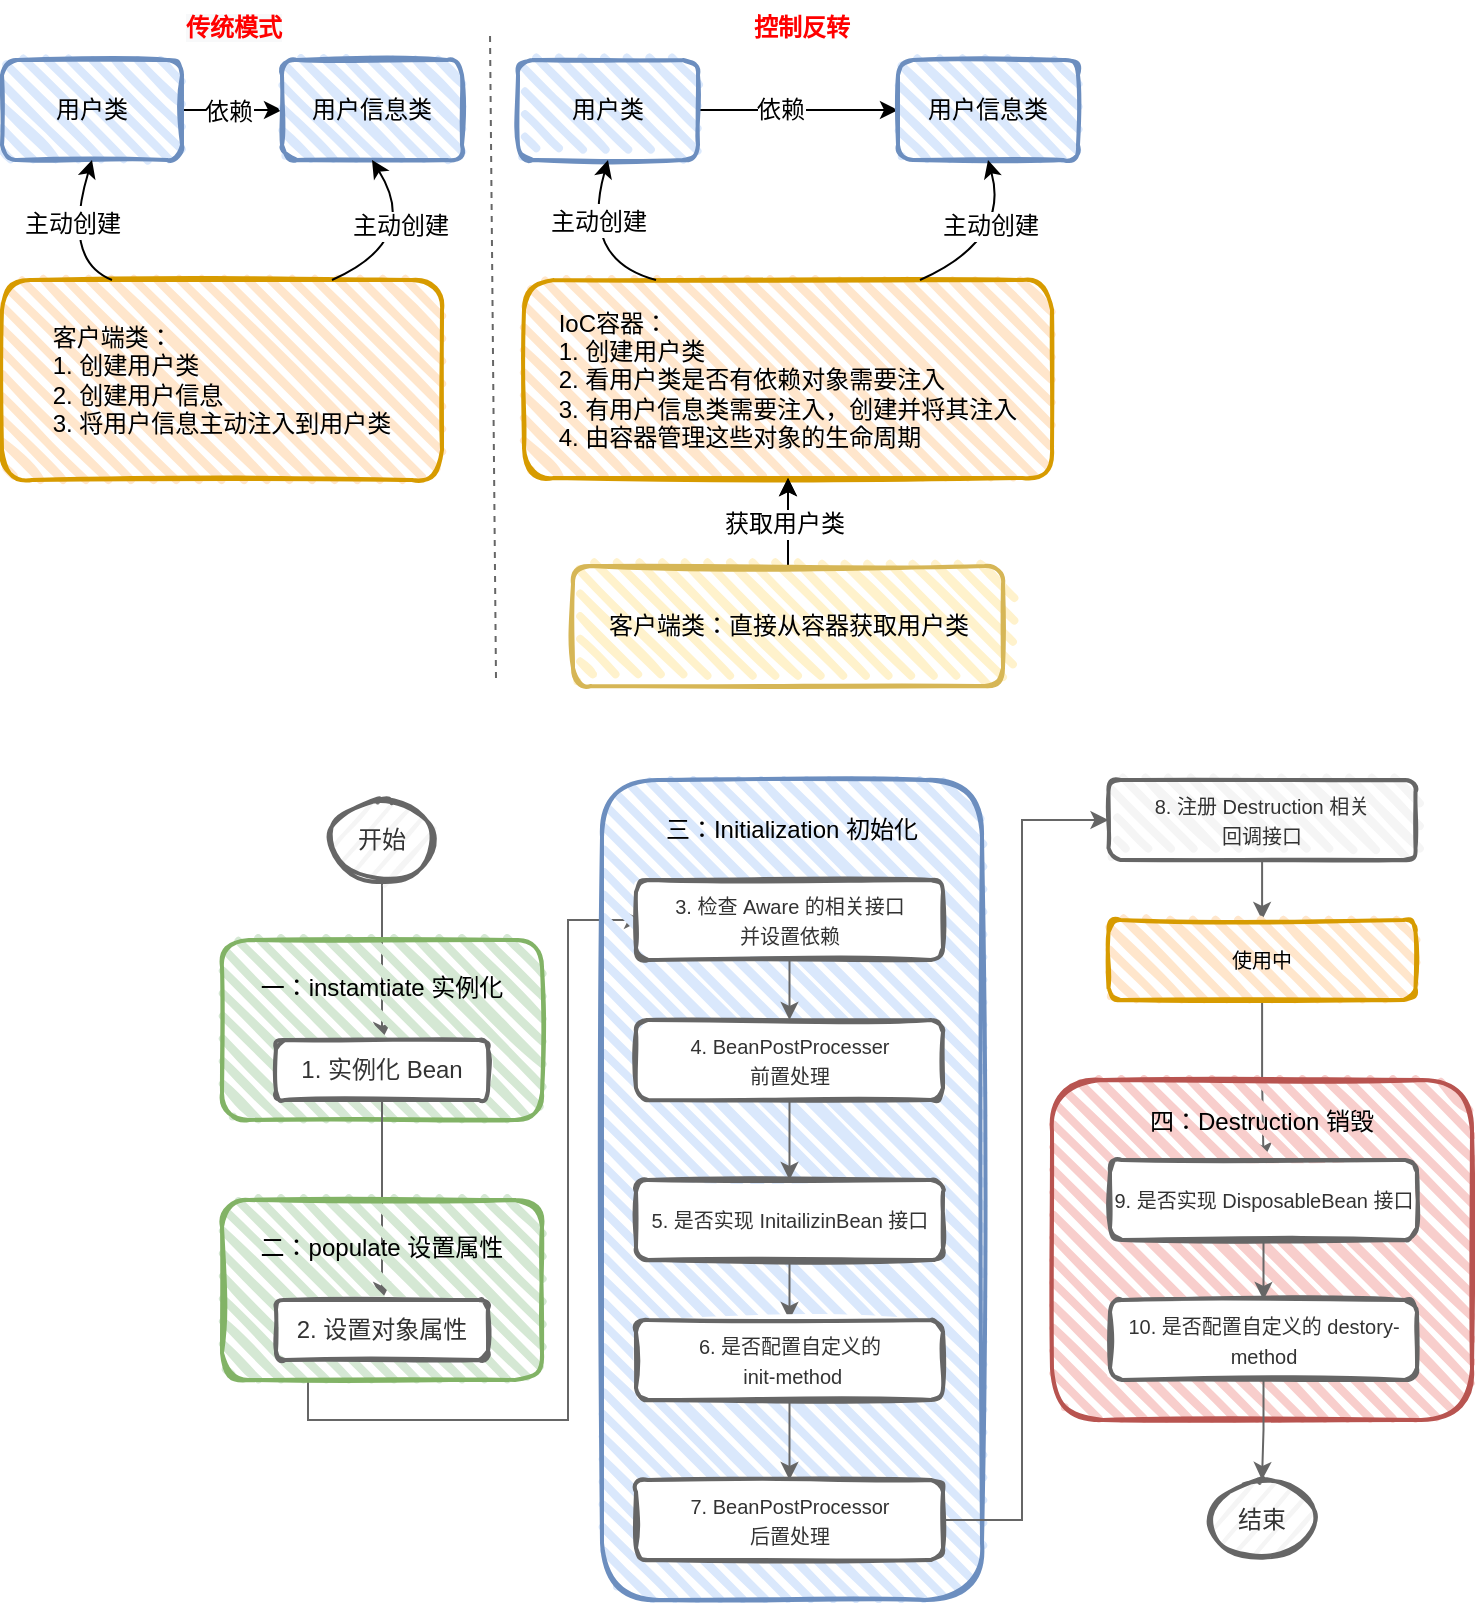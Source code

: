 <mxfile version="20.2.3" type="github">
  <diagram id="RRGLoNkaxLFfZuR8v2fn" name="第 1 页">
    <mxGraphModel dx="1019" dy="1732" grid="0" gridSize="10" guides="1" tooltips="1" connect="1" arrows="1" fold="1" page="0" pageScale="1" pageWidth="827" pageHeight="1169" math="0" shadow="0">
      <root>
        <mxCell id="0" />
        <mxCell id="1" parent="0" />
        <mxCell id="vaNRCUVq2-tZpA7xnZXh-3" value="" style="edgeStyle=orthogonalEdgeStyle;rounded=0;orthogonalLoop=1;jettySize=auto;html=1;fontSize=14;" edge="1" parent="1" source="vaNRCUVq2-tZpA7xnZXh-1" target="vaNRCUVq2-tZpA7xnZXh-2">
          <mxGeometry relative="1" as="geometry" />
        </mxCell>
        <mxCell id="vaNRCUVq2-tZpA7xnZXh-7" value="&lt;font style=&quot;font-size: 12px;&quot;&gt;依赖&lt;/font&gt;" style="edgeLabel;html=1;align=center;verticalAlign=middle;resizable=0;points=[];fontSize=14;" vertex="1" connectable="0" parent="vaNRCUVq2-tZpA7xnZXh-3">
          <mxGeometry x="-0.18" y="1" relative="1" as="geometry">
            <mxPoint x="2" y="1" as="offset" />
          </mxGeometry>
        </mxCell>
        <mxCell id="vaNRCUVq2-tZpA7xnZXh-1" value="&lt;font style=&quot;font-size: 12px;&quot;&gt;用户类&lt;/font&gt;" style="rounded=1;whiteSpace=wrap;html=1;strokeWidth=2;fillWeight=4;hachureGap=8;hachureAngle=45;fillColor=#dae8fc;sketch=1;strokeColor=#6c8ebf;" vertex="1" parent="1">
          <mxGeometry x="20" y="-1120" width="90" height="50" as="geometry" />
        </mxCell>
        <mxCell id="vaNRCUVq2-tZpA7xnZXh-2" value="&lt;font style=&quot;font-size: 12px;&quot;&gt;用户信息类&lt;/font&gt;" style="rounded=1;whiteSpace=wrap;html=1;strokeWidth=2;fillWeight=4;hachureGap=8;hachureAngle=45;fillColor=#dae8fc;sketch=1;strokeColor=#6c8ebf;" vertex="1" parent="1">
          <mxGeometry x="160" y="-1120" width="90" height="50" as="geometry" />
        </mxCell>
        <mxCell id="vaNRCUVq2-tZpA7xnZXh-4" value="&lt;div style=&quot;text-align: left;&quot;&gt;&lt;div&gt;&lt;span style=&quot;background-color: initial;&quot;&gt;&lt;font style=&quot;font-size: 12px;&quot;&gt;客户端类：&lt;/font&gt;&lt;/span&gt;&lt;/div&gt;&lt;div&gt;&lt;span style=&quot;background-color: initial;&quot;&gt;&lt;font style=&quot;font-size: 12px;&quot;&gt;1. 创建用户类&lt;/font&gt;&lt;/span&gt;&lt;/div&gt;&lt;font style=&quot;text-align: center; font-size: 12px;&quot;&gt;&lt;div style=&quot;text-align: left;&quot;&gt;&lt;span style=&quot;background-color: initial;&quot;&gt;2. 创建用户信息&lt;/span&gt;&lt;/div&gt;&lt;div style=&quot;text-align: left;&quot;&gt;&lt;span style=&quot;background-color: initial;&quot;&gt;3. 将用户信息主动注入到用户类&lt;/span&gt;&lt;/div&gt;&lt;/font&gt;&lt;/div&gt;" style="rounded=1;whiteSpace=wrap;html=1;strokeWidth=2;fillWeight=4;hachureGap=8;hachureAngle=45;fillColor=#ffe6cc;sketch=1;strokeColor=#d79b00;" vertex="1" parent="1">
          <mxGeometry x="20" y="-1010" width="220" height="100" as="geometry" />
        </mxCell>
        <mxCell id="vaNRCUVq2-tZpA7xnZXh-5" value="" style="curved=1;endArrow=classic;html=1;rounded=0;fontSize=14;exitX=0.25;exitY=0;exitDx=0;exitDy=0;entryX=0.5;entryY=1;entryDx=0;entryDy=0;" edge="1" parent="1" source="vaNRCUVq2-tZpA7xnZXh-4" target="vaNRCUVq2-tZpA7xnZXh-1">
          <mxGeometry width="50" height="50" relative="1" as="geometry">
            <mxPoint x="-20" y="-1000" as="sourcePoint" />
            <mxPoint x="30" y="-1050" as="targetPoint" />
            <Array as="points">
              <mxPoint x="50" y="-1020" />
            </Array>
          </mxGeometry>
        </mxCell>
        <mxCell id="vaNRCUVq2-tZpA7xnZXh-8" value="&lt;font style=&quot;font-size: 12px;&quot;&gt;主动创建&lt;/font&gt;" style="edgeLabel;html=1;align=center;verticalAlign=middle;resizable=0;points=[];fontSize=14;" vertex="1" connectable="0" parent="vaNRCUVq2-tZpA7xnZXh-5">
          <mxGeometry x="-0.038" y="-2" relative="1" as="geometry">
            <mxPoint y="-9" as="offset" />
          </mxGeometry>
        </mxCell>
        <mxCell id="vaNRCUVq2-tZpA7xnZXh-6" value="" style="curved=1;endArrow=classic;html=1;rounded=0;fontSize=14;exitX=0.75;exitY=0;exitDx=0;exitDy=0;entryX=0.5;entryY=1;entryDx=0;entryDy=0;" edge="1" parent="1" source="vaNRCUVq2-tZpA7xnZXh-4" target="vaNRCUVq2-tZpA7xnZXh-2">
          <mxGeometry width="50" height="50" relative="1" as="geometry">
            <mxPoint x="380" y="-1020" as="sourcePoint" />
            <mxPoint x="430" y="-1070" as="targetPoint" />
            <Array as="points">
              <mxPoint x="230" y="-1030" />
            </Array>
          </mxGeometry>
        </mxCell>
        <mxCell id="vaNRCUVq2-tZpA7xnZXh-9" value="主动创建" style="edgeLabel;html=1;align=center;verticalAlign=middle;resizable=0;points=[];fontSize=12;" vertex="1" connectable="0" parent="vaNRCUVq2-tZpA7xnZXh-6">
          <mxGeometry x="0.033" y="4" relative="1" as="geometry">
            <mxPoint x="-7" y="-9" as="offset" />
          </mxGeometry>
        </mxCell>
        <mxCell id="vaNRCUVq2-tZpA7xnZXh-11" value="" style="edgeStyle=orthogonalEdgeStyle;rounded=0;orthogonalLoop=1;jettySize=auto;html=1;fontSize=14;" edge="1" parent="1" source="vaNRCUVq2-tZpA7xnZXh-13" target="vaNRCUVq2-tZpA7xnZXh-14">
          <mxGeometry relative="1" as="geometry" />
        </mxCell>
        <mxCell id="vaNRCUVq2-tZpA7xnZXh-12" value="&lt;font style=&quot;font-size: 12px;&quot;&gt;依赖&lt;/font&gt;" style="edgeLabel;html=1;align=center;verticalAlign=middle;resizable=0;points=[];fontSize=14;" vertex="1" connectable="0" parent="vaNRCUVq2-tZpA7xnZXh-11">
          <mxGeometry x="-0.18" y="1" relative="1" as="geometry">
            <mxPoint as="offset" />
          </mxGeometry>
        </mxCell>
        <mxCell id="vaNRCUVq2-tZpA7xnZXh-13" value="&lt;font style=&quot;font-size: 12px;&quot;&gt;用户类&lt;/font&gt;" style="rounded=1;whiteSpace=wrap;html=1;strokeWidth=2;fillWeight=4;hachureGap=8;hachureAngle=45;fillColor=#dae8fc;sketch=1;strokeColor=#6c8ebf;" vertex="1" parent="1">
          <mxGeometry x="278" y="-1120" width="90" height="50" as="geometry" />
        </mxCell>
        <mxCell id="vaNRCUVq2-tZpA7xnZXh-14" value="&lt;font style=&quot;font-size: 12px;&quot;&gt;用户信息类&lt;/font&gt;" style="rounded=1;whiteSpace=wrap;html=1;strokeWidth=2;fillWeight=4;hachureGap=8;hachureAngle=45;fillColor=#dae8fc;sketch=1;strokeColor=#6c8ebf;" vertex="1" parent="1">
          <mxGeometry x="468" y="-1120" width="90" height="50" as="geometry" />
        </mxCell>
        <mxCell id="vaNRCUVq2-tZpA7xnZXh-15" value="&lt;div style=&quot;text-align: left;&quot;&gt;&lt;div&gt;&lt;span style=&quot;background-color: initial;&quot;&gt;&lt;font style=&quot;font-size: 12px;&quot;&gt;IoC容器：&lt;/font&gt;&lt;/span&gt;&lt;/div&gt;&lt;div&gt;&lt;span style=&quot;background-color: initial;&quot;&gt;&lt;font style=&quot;font-size: 12px;&quot;&gt;1. 创建用户类&lt;/font&gt;&lt;/span&gt;&lt;/div&gt;&lt;font style=&quot;text-align: center; font-size: 12px;&quot;&gt;&lt;div style=&quot;text-align: left;&quot;&gt;&lt;span style=&quot;background-color: initial;&quot;&gt;2. 看用户类是否有依赖对象需要注入&lt;/span&gt;&lt;/div&gt;&lt;div style=&quot;text-align: left;&quot;&gt;&lt;span style=&quot;background-color: initial;&quot;&gt;3. 有用户信息类需要注入，创建并将其注入&lt;/span&gt;&lt;/div&gt;&lt;div style=&quot;text-align: left;&quot;&gt;&lt;span style=&quot;background-color: initial;&quot;&gt;4. 由容器管理这些对象的生命周期&lt;/span&gt;&lt;/div&gt;&lt;/font&gt;&lt;/div&gt;" style="rounded=1;whiteSpace=wrap;html=1;strokeWidth=2;fillWeight=4;hachureGap=8;hachureAngle=45;fillColor=#ffe6cc;sketch=1;strokeColor=#d79b00;" vertex="1" parent="1">
          <mxGeometry x="281" y="-1010" width="264" height="99" as="geometry" />
        </mxCell>
        <mxCell id="vaNRCUVq2-tZpA7xnZXh-16" value="" style="curved=1;endArrow=classic;html=1;rounded=0;fontSize=14;exitX=0.25;exitY=0;exitDx=0;exitDy=0;entryX=0.5;entryY=1;entryDx=0;entryDy=0;" edge="1" parent="1" source="vaNRCUVq2-tZpA7xnZXh-15" target="vaNRCUVq2-tZpA7xnZXh-13">
          <mxGeometry width="50" height="50" relative="1" as="geometry">
            <mxPoint x="234" y="-1000" as="sourcePoint" />
            <mxPoint x="284" y="-1050" as="targetPoint" />
            <Array as="points">
              <mxPoint x="309" y="-1020" />
            </Array>
          </mxGeometry>
        </mxCell>
        <mxCell id="vaNRCUVq2-tZpA7xnZXh-17" value="&lt;font style=&quot;font-size: 12px;&quot;&gt;主动创建&lt;/font&gt;" style="edgeLabel;html=1;align=center;verticalAlign=middle;resizable=0;points=[];fontSize=14;" vertex="1" connectable="0" parent="vaNRCUVq2-tZpA7xnZXh-16">
          <mxGeometry x="-0.038" y="-2" relative="1" as="geometry">
            <mxPoint x="6" y="-16" as="offset" />
          </mxGeometry>
        </mxCell>
        <mxCell id="vaNRCUVq2-tZpA7xnZXh-18" value="" style="curved=1;endArrow=classic;html=1;rounded=0;fontSize=14;exitX=0.75;exitY=0;exitDx=0;exitDy=0;entryX=0.5;entryY=1;entryDx=0;entryDy=0;" edge="1" parent="1" source="vaNRCUVq2-tZpA7xnZXh-15" target="vaNRCUVq2-tZpA7xnZXh-14">
          <mxGeometry width="50" height="50" relative="1" as="geometry">
            <mxPoint x="634" y="-1020" as="sourcePoint" />
            <mxPoint x="684" y="-1070" as="targetPoint" />
            <Array as="points">
              <mxPoint x="524" y="-1030" />
            </Array>
          </mxGeometry>
        </mxCell>
        <mxCell id="vaNRCUVq2-tZpA7xnZXh-19" value="主动创建" style="edgeLabel;html=1;align=center;verticalAlign=middle;resizable=0;points=[];fontSize=12;" vertex="1" connectable="0" parent="vaNRCUVq2-tZpA7xnZXh-18">
          <mxGeometry x="0.033" y="4" relative="1" as="geometry">
            <mxPoint x="-7" y="-5" as="offset" />
          </mxGeometry>
        </mxCell>
        <mxCell id="vaNRCUVq2-tZpA7xnZXh-21" value="" style="edgeStyle=orthogonalEdgeStyle;rounded=0;orthogonalLoop=1;jettySize=auto;html=1;fontSize=12;" edge="1" parent="1" source="vaNRCUVq2-tZpA7xnZXh-20" target="vaNRCUVq2-tZpA7xnZXh-15">
          <mxGeometry relative="1" as="geometry" />
        </mxCell>
        <mxCell id="vaNRCUVq2-tZpA7xnZXh-22" value="" style="edgeStyle=orthogonalEdgeStyle;rounded=0;orthogonalLoop=1;jettySize=auto;html=1;fontSize=12;" edge="1" parent="1" source="vaNRCUVq2-tZpA7xnZXh-20" target="vaNRCUVq2-tZpA7xnZXh-15">
          <mxGeometry relative="1" as="geometry" />
        </mxCell>
        <mxCell id="vaNRCUVq2-tZpA7xnZXh-23" value="获取用户类" style="edgeLabel;html=1;align=center;verticalAlign=middle;resizable=0;points=[];fontSize=12;" vertex="1" connectable="0" parent="vaNRCUVq2-tZpA7xnZXh-22">
          <mxGeometry x="-0.034" y="2" relative="1" as="geometry">
            <mxPoint as="offset" />
          </mxGeometry>
        </mxCell>
        <mxCell id="vaNRCUVq2-tZpA7xnZXh-20" value="&lt;div style=&quot;text-align: left;&quot;&gt;&lt;div&gt;&lt;span style=&quot;background-color: initial;&quot;&gt;&lt;font style=&quot;font-size: 12px;&quot;&gt;客户端类：&lt;/font&gt;&lt;/span&gt;&lt;span style=&quot;background-color: initial;&quot;&gt;直接从容器获取用户类&lt;/span&gt;&lt;/div&gt;&lt;/div&gt;" style="rounded=1;whiteSpace=wrap;html=1;strokeWidth=2;fillWeight=4;hachureGap=8;hachureAngle=45;fillColor=#fff2cc;sketch=1;strokeColor=#d6b656;" vertex="1" parent="1">
          <mxGeometry x="305.5" y="-867" width="215" height="60" as="geometry" />
        </mxCell>
        <mxCell id="vaNRCUVq2-tZpA7xnZXh-24" value="&lt;span style=&quot;font-family: Helvetica; font-size: 12px; font-style: normal; font-variant-ligatures: normal; font-variant-caps: normal; letter-spacing: normal; orphans: 2; text-align: center; text-indent: 0px; text-transform: none; widows: 2; word-spacing: 0px; -webkit-text-stroke-width: 0px; background-color: rgb(248, 249, 250); text-decoration-thickness: initial; text-decoration-style: initial; text-decoration-color: initial; float: none; display: inline !important;&quot;&gt;&lt;b style=&quot;&quot;&gt;&lt;font color=&quot;#ff0000&quot;&gt;传统模式&lt;/font&gt;&lt;/b&gt;&lt;/span&gt;" style="text;whiteSpace=wrap;html=1;fontSize=12;" vertex="1" parent="1">
          <mxGeometry x="110" y="-1150" width="70" height="40" as="geometry" />
        </mxCell>
        <mxCell id="vaNRCUVq2-tZpA7xnZXh-25" value="&lt;div style=&quot;text-align: center;&quot;&gt;&lt;span style=&quot;background-color: initial;&quot;&gt;&lt;b&gt;&lt;font color=&quot;#ff0000&quot;&gt;控制反转&lt;/font&gt;&lt;/b&gt;&lt;/span&gt;&lt;/div&gt;" style="text;whiteSpace=wrap;html=1;fontSize=12;" vertex="1" parent="1">
          <mxGeometry x="394" y="-1150" width="70" height="40" as="geometry" />
        </mxCell>
        <mxCell id="vaNRCUVq2-tZpA7xnZXh-26" value="" style="endArrow=none;dashed=1;html=1;rounded=0;fontSize=12;fontColor=#FF0000;strokeColor=#666666;" edge="1" parent="1">
          <mxGeometry width="50" height="50" relative="1" as="geometry">
            <mxPoint x="267" y="-811" as="sourcePoint" />
            <mxPoint x="264" y="-1134" as="targetPoint" />
          </mxGeometry>
        </mxCell>
        <mxCell id="vaNRCUVq2-tZpA7xnZXh-69" value="" style="edgeStyle=orthogonalEdgeStyle;rounded=0;orthogonalLoop=1;jettySize=auto;html=1;fontSize=10;fontColor=#333333;strokeColor=#666666;" edge="1" parent="1" source="vaNRCUVq2-tZpA7xnZXh-27" target="vaNRCUVq2-tZpA7xnZXh-31">
          <mxGeometry relative="1" as="geometry" />
        </mxCell>
        <mxCell id="vaNRCUVq2-tZpA7xnZXh-27" value="开始" style="ellipse;whiteSpace=wrap;html=1;strokeWidth=2;fillWeight=2;hachureGap=8;fillColor=#f5f5f5;fillStyle=dots;sketch=1;fontSize=12;strokeColor=#666666;fontColor=#333333;" vertex="1" parent="1">
          <mxGeometry x="185" y="-750" width="50" height="40" as="geometry" />
        </mxCell>
        <mxCell id="vaNRCUVq2-tZpA7xnZXh-28" value="&lt;font style=&quot;font-size: 12px;&quot;&gt;一：instamtiate 实例化&lt;br&gt;&lt;br&gt;&lt;br&gt;&lt;br&gt;&lt;/font&gt;" style="rounded=1;whiteSpace=wrap;html=1;strokeWidth=2;fillWeight=4;hachureGap=8;hachureAngle=45;fillColor=#d5e8d4;sketch=1;strokeColor=#82b366;" vertex="1" parent="1">
          <mxGeometry x="130" y="-680" width="160" height="90" as="geometry" />
        </mxCell>
        <mxCell id="vaNRCUVq2-tZpA7xnZXh-70" value="" style="edgeStyle=orthogonalEdgeStyle;rounded=0;orthogonalLoop=1;jettySize=auto;html=1;fontSize=10;fontColor=#333333;strokeColor=#666666;" edge="1" parent="1" source="vaNRCUVq2-tZpA7xnZXh-31" target="vaNRCUVq2-tZpA7xnZXh-34">
          <mxGeometry relative="1" as="geometry" />
        </mxCell>
        <mxCell id="vaNRCUVq2-tZpA7xnZXh-31" value="1. 实例化 Bean" style="rounded=1;whiteSpace=wrap;html=1;strokeWidth=2;fillWeight=4;hachureGap=8;hachureAngle=45;fillColor=default;sketch=1;fontSize=12;strokeColor=#666666;fontColor=#333333;" vertex="1" parent="1">
          <mxGeometry x="157" y="-630" width="106" height="30" as="geometry" />
        </mxCell>
        <mxCell id="vaNRCUVq2-tZpA7xnZXh-68" value="" style="edgeStyle=orthogonalEdgeStyle;rounded=0;orthogonalLoop=1;jettySize=auto;html=1;fontSize=10;fontColor=#333333;strokeColor=#666666;entryX=0;entryY=0.5;entryDx=0;entryDy=0;exitX=0.5;exitY=1;exitDx=0;exitDy=0;" edge="1" parent="1">
          <mxGeometry relative="1" as="geometry">
            <mxPoint x="213" y="-460" as="sourcePoint" />
            <mxPoint x="340" y="-690" as="targetPoint" />
            <Array as="points">
              <mxPoint x="173" y="-460" />
              <mxPoint x="173" y="-440" />
              <mxPoint x="303" y="-440" />
              <mxPoint x="303" y="-690" />
            </Array>
          </mxGeometry>
        </mxCell>
        <mxCell id="vaNRCUVq2-tZpA7xnZXh-33" value="&lt;font style=&quot;font-size: 12px;&quot;&gt;二：populate 设置属性&lt;br&gt;&lt;br&gt;&lt;br&gt;&lt;br&gt;&lt;/font&gt;" style="rounded=1;whiteSpace=wrap;html=1;strokeWidth=2;fillWeight=4;hachureGap=8;hachureAngle=45;fillColor=#d5e8d4;sketch=1;strokeColor=#82b366;" vertex="1" parent="1">
          <mxGeometry x="130" y="-550" width="160" height="90" as="geometry" />
        </mxCell>
        <mxCell id="vaNRCUVq2-tZpA7xnZXh-34" value="2. 设置对象属性" style="rounded=1;whiteSpace=wrap;html=1;strokeWidth=2;fillWeight=4;hachureGap=8;hachureAngle=45;fillColor=default;sketch=1;fontSize=12;strokeColor=#666666;fontColor=#333333;" vertex="1" parent="1">
          <mxGeometry x="157" y="-500" width="106" height="30" as="geometry" />
        </mxCell>
        <mxCell id="vaNRCUVq2-tZpA7xnZXh-35" value="&lt;font style=&quot;font-size: 12px;&quot;&gt;三：Initialization 初始化&lt;br&gt;&lt;br&gt;&lt;br&gt;&lt;br&gt;&lt;br&gt;&lt;br&gt;&lt;br&gt;&lt;br&gt;&lt;br&gt;&lt;br&gt;&lt;br&gt;&lt;br&gt;&lt;br&gt;&lt;br&gt;&lt;br&gt;&lt;br&gt;&lt;br&gt;&lt;br&gt;&lt;br&gt;&lt;br&gt;&lt;br&gt;&lt;br&gt;&lt;br&gt;&lt;br&gt;&lt;br&gt;&lt;br&gt;&lt;/font&gt;" style="rounded=1;whiteSpace=wrap;html=1;strokeWidth=2;fillWeight=4;hachureGap=8;hachureAngle=45;fillColor=#dae8fc;sketch=1;strokeColor=#6c8ebf;" vertex="1" parent="1">
          <mxGeometry x="320" y="-760" width="190" height="410" as="geometry" />
        </mxCell>
        <mxCell id="vaNRCUVq2-tZpA7xnZXh-42" value="" style="edgeStyle=orthogonalEdgeStyle;rounded=0;orthogonalLoop=1;jettySize=auto;html=1;fontSize=10;fontColor=#333333;strokeColor=#666666;" edge="1" parent="1" source="vaNRCUVq2-tZpA7xnZXh-36" target="vaNRCUVq2-tZpA7xnZXh-37">
          <mxGeometry relative="1" as="geometry" />
        </mxCell>
        <mxCell id="vaNRCUVq2-tZpA7xnZXh-36" value="&lt;font style=&quot;font-size: 10px;&quot;&gt;3. 检查 Aware 的相关接口&lt;br&gt;并设置依赖&lt;/font&gt;" style="rounded=1;whiteSpace=wrap;html=1;strokeWidth=2;fillWeight=4;hachureGap=8;hachureAngle=45;fillColor=default;sketch=1;fontSize=12;strokeColor=#666666;fontColor=#333333;" vertex="1" parent="1">
          <mxGeometry x="337" y="-710" width="153.5" height="40" as="geometry" />
        </mxCell>
        <mxCell id="vaNRCUVq2-tZpA7xnZXh-46" value="" style="edgeStyle=orthogonalEdgeStyle;rounded=0;orthogonalLoop=1;jettySize=auto;html=1;fontSize=10;fontColor=#333333;strokeColor=#666666;" edge="1" parent="1" source="vaNRCUVq2-tZpA7xnZXh-37" target="vaNRCUVq2-tZpA7xnZXh-38">
          <mxGeometry relative="1" as="geometry" />
        </mxCell>
        <mxCell id="vaNRCUVq2-tZpA7xnZXh-37" value="&lt;font style=&quot;font-size: 10px;&quot;&gt;4. BeanPostProcesser &lt;br&gt;前置处理&lt;/font&gt;" style="rounded=1;whiteSpace=wrap;html=1;strokeWidth=2;fillWeight=4;hachureGap=8;hachureAngle=45;fillColor=default;sketch=1;fontSize=12;strokeColor=#666666;fontColor=#333333;" vertex="1" parent="1">
          <mxGeometry x="337" y="-640" width="153.5" height="40" as="geometry" />
        </mxCell>
        <mxCell id="vaNRCUVq2-tZpA7xnZXh-43" value="" style="edgeStyle=orthogonalEdgeStyle;rounded=0;orthogonalLoop=1;jettySize=auto;html=1;fontSize=10;fontColor=#333333;strokeColor=#666666;entryX=0.5;entryY=0;entryDx=0;entryDy=0;" edge="1" parent="1" source="vaNRCUVq2-tZpA7xnZXh-38" target="vaNRCUVq2-tZpA7xnZXh-39">
          <mxGeometry relative="1" as="geometry" />
        </mxCell>
        <mxCell id="vaNRCUVq2-tZpA7xnZXh-38" value="&lt;font style=&quot;font-size: 10px;&quot;&gt;5. 是否实现 InitailizinBean 接口&lt;/font&gt;" style="rounded=1;whiteSpace=wrap;html=1;strokeWidth=2;fillWeight=4;hachureGap=8;hachureAngle=45;fillColor=default;sketch=1;fontSize=12;strokeColor=#666666;fontColor=#333333;" vertex="1" parent="1">
          <mxGeometry x="337" y="-560" width="153.5" height="40" as="geometry" />
        </mxCell>
        <mxCell id="vaNRCUVq2-tZpA7xnZXh-44" value="" style="edgeStyle=orthogonalEdgeStyle;rounded=0;orthogonalLoop=1;jettySize=auto;html=1;fontSize=10;fontColor=#333333;strokeColor=#666666;" edge="1" parent="1" source="vaNRCUVq2-tZpA7xnZXh-39" target="vaNRCUVq2-tZpA7xnZXh-40">
          <mxGeometry relative="1" as="geometry" />
        </mxCell>
        <mxCell id="vaNRCUVq2-tZpA7xnZXh-39" value="&lt;font style=&quot;font-size: 10px;&quot;&gt;6. 是否配置自定义的&lt;br&gt;&amp;nbsp;init-method&lt;/font&gt;" style="rounded=1;whiteSpace=wrap;html=1;strokeWidth=2;fillWeight=4;hachureGap=8;hachureAngle=45;fillColor=default;sketch=1;fontSize=12;strokeColor=#666666;fontColor=#333333;" vertex="1" parent="1">
          <mxGeometry x="337" y="-490" width="153.5" height="40" as="geometry" />
        </mxCell>
        <mxCell id="vaNRCUVq2-tZpA7xnZXh-72" value="" style="edgeStyle=orthogonalEdgeStyle;rounded=0;orthogonalLoop=1;jettySize=auto;html=1;fontSize=10;fontColor=#333333;strokeColor=#666666;entryX=0;entryY=0.5;entryDx=0;entryDy=0;" edge="1" parent="1" source="vaNRCUVq2-tZpA7xnZXh-40" target="vaNRCUVq2-tZpA7xnZXh-49">
          <mxGeometry relative="1" as="geometry">
            <Array as="points">
              <mxPoint x="530" y="-390" />
              <mxPoint x="530" y="-740" />
            </Array>
          </mxGeometry>
        </mxCell>
        <mxCell id="vaNRCUVq2-tZpA7xnZXh-40" value="&lt;font style=&quot;font-size: 10px;&quot;&gt;7. BeanPostProcessor&lt;br&gt;后置处理&lt;br&gt;&lt;/font&gt;" style="rounded=1;whiteSpace=wrap;html=1;strokeWidth=2;fillWeight=4;hachureGap=8;hachureAngle=45;fillColor=default;sketch=1;fontSize=12;strokeColor=#666666;fontColor=#333333;" vertex="1" parent="1">
          <mxGeometry x="337" y="-410" width="153.5" height="40" as="geometry" />
        </mxCell>
        <mxCell id="vaNRCUVq2-tZpA7xnZXh-62" value="" style="edgeStyle=orthogonalEdgeStyle;rounded=0;orthogonalLoop=1;jettySize=auto;html=1;fontSize=10;fontColor=#333333;strokeColor=#666666;" edge="1" parent="1" source="vaNRCUVq2-tZpA7xnZXh-49" target="vaNRCUVq2-tZpA7xnZXh-50">
          <mxGeometry relative="1" as="geometry" />
        </mxCell>
        <mxCell id="vaNRCUVq2-tZpA7xnZXh-49" value="&lt;font style=&quot;font-size: 10px;&quot;&gt;8. 注册 Destruction 相关&lt;br&gt;回调接口&lt;br&gt;&lt;/font&gt;" style="rounded=1;whiteSpace=wrap;html=1;strokeWidth=2;fillWeight=4;hachureGap=8;hachureAngle=45;fillColor=#f5f5f5;sketch=1;fontSize=12;strokeColor=#666666;fontColor=#333333;" vertex="1" parent="1">
          <mxGeometry x="573.25" y="-760" width="153.5" height="40" as="geometry" />
        </mxCell>
        <mxCell id="vaNRCUVq2-tZpA7xnZXh-71" value="" style="edgeStyle=orthogonalEdgeStyle;rounded=0;orthogonalLoop=1;jettySize=auto;html=1;fontSize=10;fontColor=#333333;strokeColor=#666666;" edge="1" parent="1" source="vaNRCUVq2-tZpA7xnZXh-50" target="vaNRCUVq2-tZpA7xnZXh-54">
          <mxGeometry relative="1" as="geometry" />
        </mxCell>
        <mxCell id="vaNRCUVq2-tZpA7xnZXh-50" value="&lt;font style=&quot;font-size: 10px;&quot;&gt;使用中&lt;br&gt;&lt;/font&gt;" style="rounded=1;whiteSpace=wrap;html=1;strokeWidth=2;fillWeight=4;hachureGap=8;hachureAngle=45;fillColor=#ffe6cc;sketch=1;fontSize=12;strokeColor=#d79b00;" vertex="1" parent="1">
          <mxGeometry x="573.25" y="-690" width="153.5" height="40" as="geometry" />
        </mxCell>
        <mxCell id="vaNRCUVq2-tZpA7xnZXh-52" value="&lt;font style=&quot;font-size: 12px;&quot;&gt;四：Destruction 销毁&lt;br&gt;&lt;br&gt;&lt;br&gt;&lt;br&gt;&lt;br&gt;&lt;br&gt;&lt;br&gt;&lt;br&gt;&lt;br&gt;&lt;br&gt;&lt;/font&gt;" style="rounded=1;whiteSpace=wrap;html=1;strokeWidth=2;fillWeight=4;hachureGap=8;hachureAngle=45;fillColor=#f8cecc;sketch=1;strokeColor=#b85450;" vertex="1" parent="1">
          <mxGeometry x="545" y="-610" width="210" height="170" as="geometry" />
        </mxCell>
        <mxCell id="vaNRCUVq2-tZpA7xnZXh-53" value="" style="edgeStyle=orthogonalEdgeStyle;rounded=0;orthogonalLoop=1;jettySize=auto;html=1;fontSize=10;fontColor=#333333;strokeColor=#666666;" edge="1" parent="1" source="vaNRCUVq2-tZpA7xnZXh-54" target="vaNRCUVq2-tZpA7xnZXh-56">
          <mxGeometry relative="1" as="geometry" />
        </mxCell>
        <mxCell id="vaNRCUVq2-tZpA7xnZXh-54" value="&lt;font style=&quot;font-size: 10px;&quot;&gt;9. 是否实现 DisposableBean 接口&lt;/font&gt;" style="rounded=1;whiteSpace=wrap;html=1;strokeWidth=2;fillWeight=4;hachureGap=8;hachureAngle=45;fillColor=default;sketch=1;fontSize=12;strokeColor=#666666;fontColor=#333333;" vertex="1" parent="1">
          <mxGeometry x="574" y="-570" width="153.5" height="40" as="geometry" />
        </mxCell>
        <mxCell id="vaNRCUVq2-tZpA7xnZXh-74" value="" style="edgeStyle=orthogonalEdgeStyle;rounded=0;orthogonalLoop=1;jettySize=auto;html=1;fontSize=10;fontColor=#333333;strokeColor=#666666;" edge="1" parent="1" source="vaNRCUVq2-tZpA7xnZXh-56" target="vaNRCUVq2-tZpA7xnZXh-73">
          <mxGeometry relative="1" as="geometry" />
        </mxCell>
        <mxCell id="vaNRCUVq2-tZpA7xnZXh-56" value="&lt;font style=&quot;font-size: 10px;&quot;&gt;10. 是否配置自定义的 destory-method&lt;/font&gt;" style="rounded=1;whiteSpace=wrap;html=1;strokeWidth=2;fillWeight=4;hachureGap=8;hachureAngle=45;fillColor=default;sketch=1;fontSize=12;strokeColor=#666666;fontColor=#333333;" vertex="1" parent="1">
          <mxGeometry x="574" y="-500" width="153.5" height="40" as="geometry" />
        </mxCell>
        <mxCell id="vaNRCUVq2-tZpA7xnZXh-73" value="结束" style="ellipse;whiteSpace=wrap;html=1;strokeWidth=2;fillWeight=2;hachureGap=8;fillColor=#f5f5f5;fillStyle=dots;sketch=1;fontSize=12;strokeColor=#666666;fontColor=#333333;" vertex="1" parent="1">
          <mxGeometry x="625" y="-410" width="50" height="40" as="geometry" />
        </mxCell>
      </root>
    </mxGraphModel>
  </diagram>
</mxfile>
